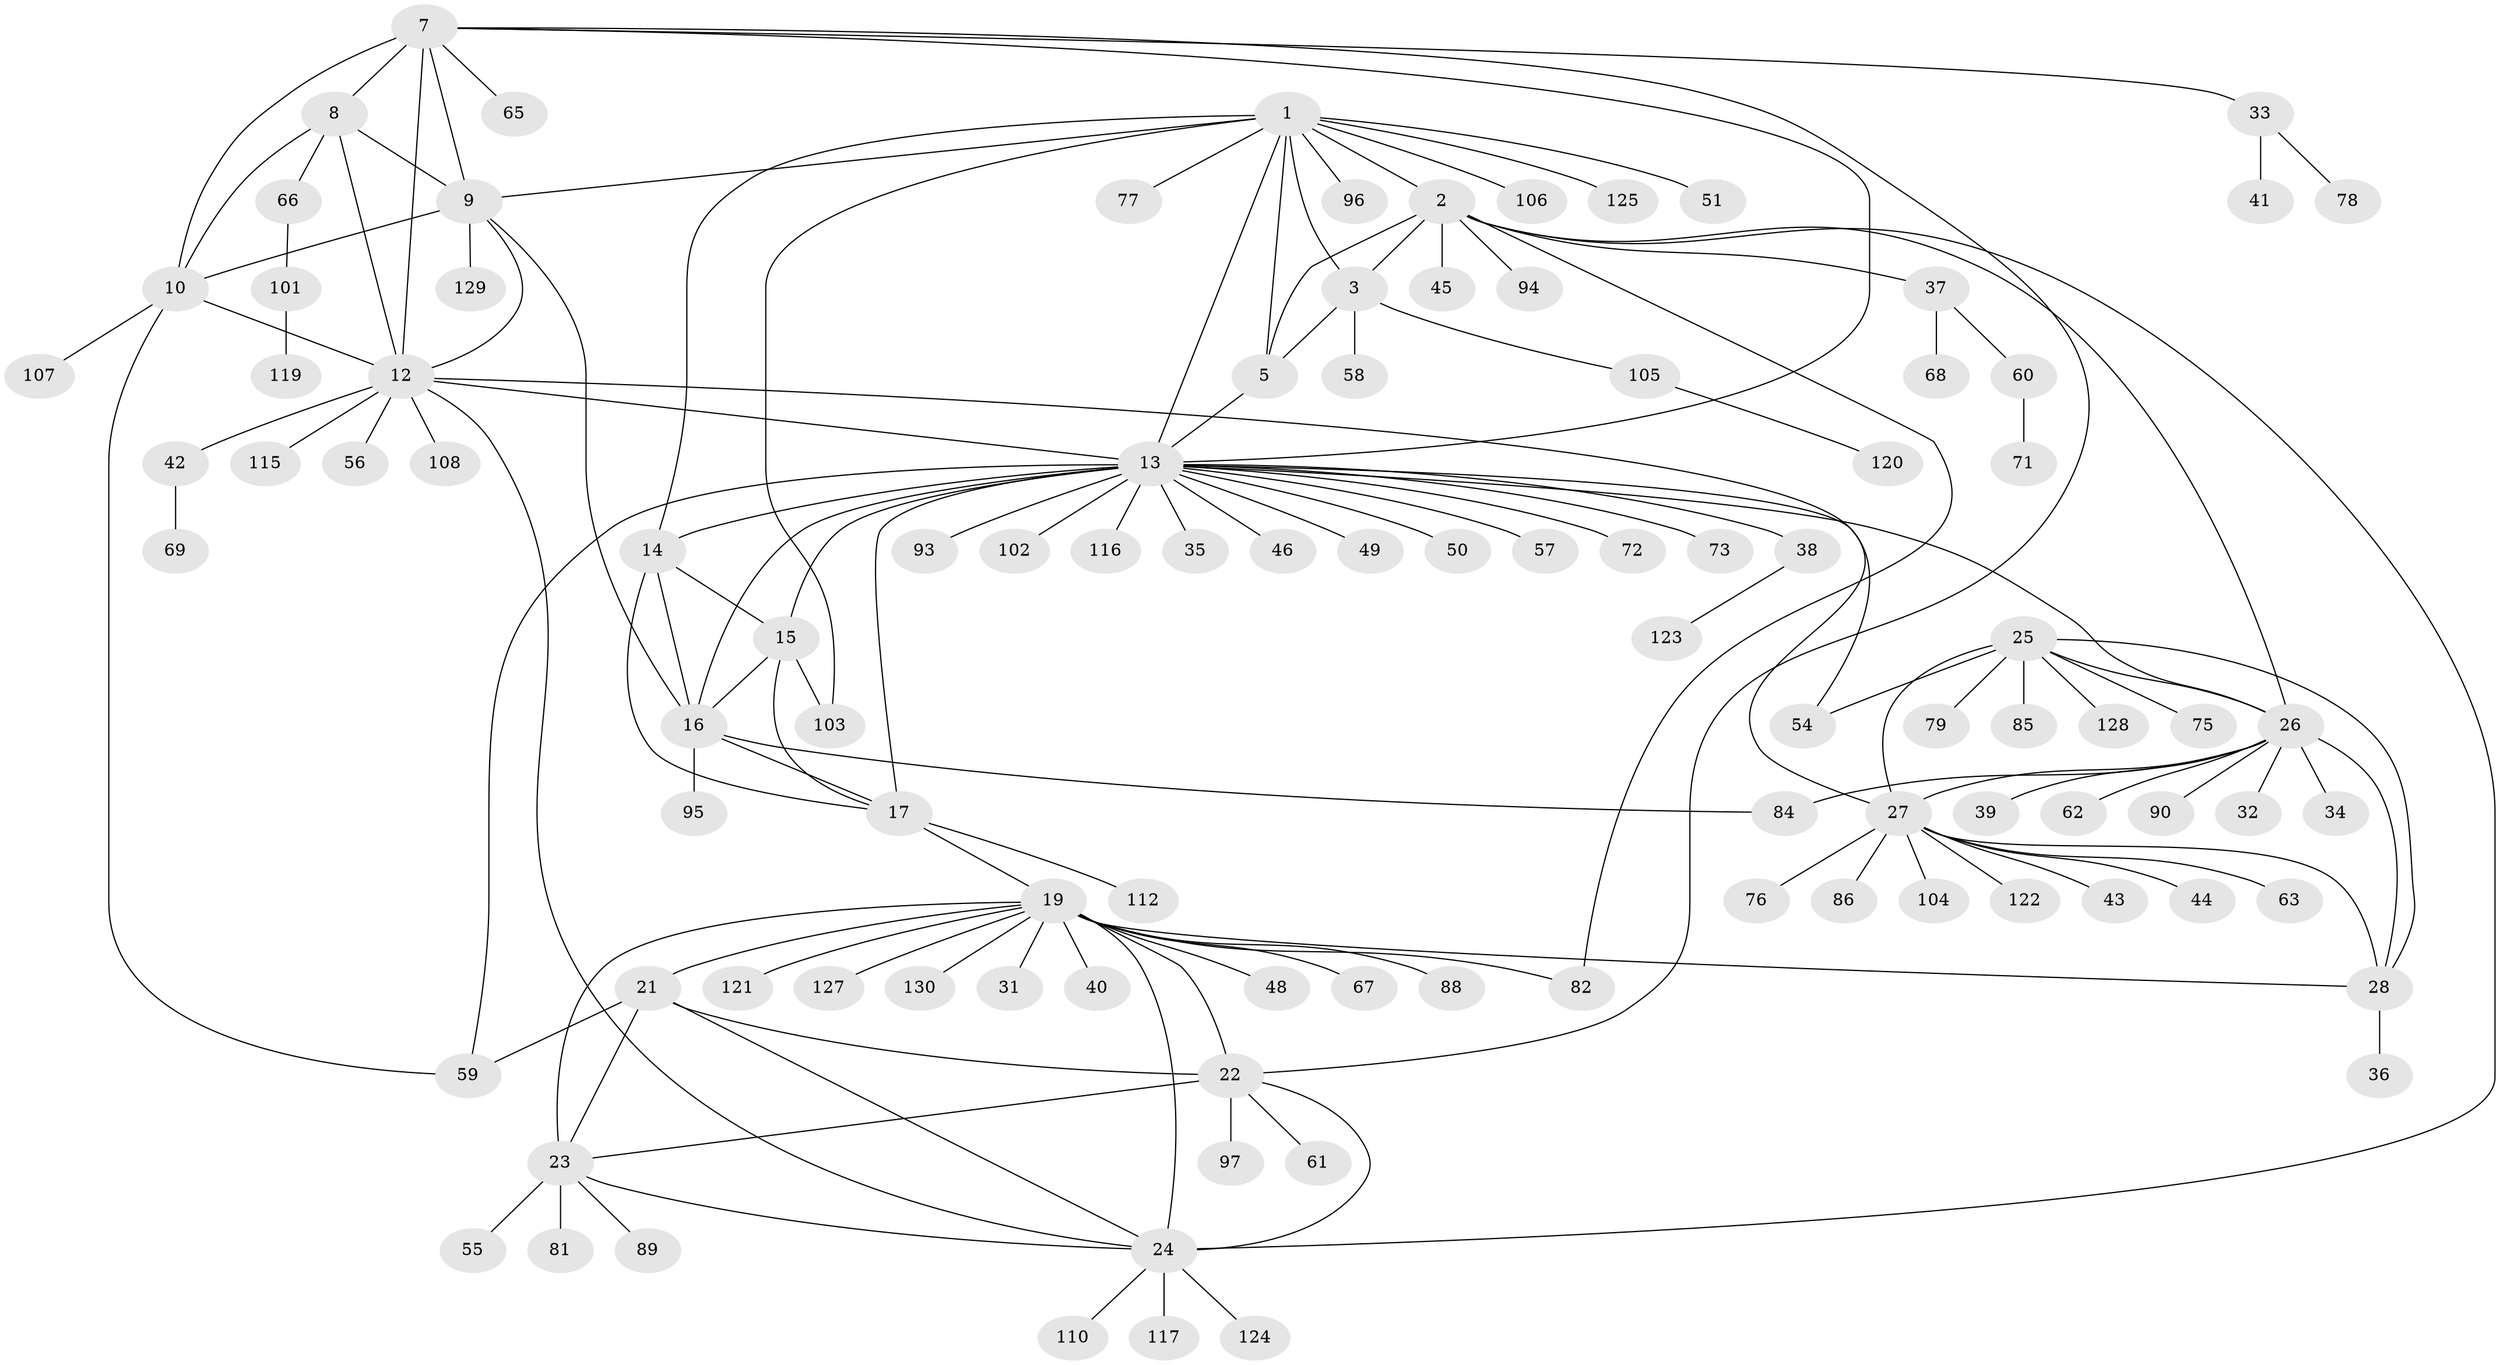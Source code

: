 // Generated by graph-tools (version 1.1) at 2025/24/03/03/25 07:24:11]
// undirected, 103 vertices, 143 edges
graph export_dot {
graph [start="1"]
  node [color=gray90,style=filled];
  1 [super="+6"];
  2 [super="+4"];
  3;
  5 [super="+131"];
  7 [super="+11"];
  8 [super="+100"];
  9 [super="+118"];
  10;
  12 [super="+52"];
  13 [super="+18"];
  14 [super="+64"];
  15 [super="+53"];
  16 [super="+47"];
  17;
  19 [super="+20"];
  21 [super="+99"];
  22 [super="+83"];
  23 [super="+70"];
  24 [super="+80"];
  25 [super="+109"];
  26 [super="+29"];
  27 [super="+30"];
  28 [super="+126"];
  31;
  32;
  33 [super="+74"];
  34;
  35;
  36;
  37;
  38;
  39;
  40;
  41;
  42 [super="+91"];
  43;
  44;
  45;
  46;
  48;
  49;
  50;
  51;
  54 [super="+113"];
  55;
  56;
  57;
  58;
  59 [super="+111"];
  60;
  61;
  62;
  63;
  65;
  66 [super="+92"];
  67;
  68;
  69;
  71;
  72;
  73;
  75;
  76;
  77;
  78;
  79;
  81;
  82;
  84 [super="+87"];
  85;
  86;
  88 [super="+98"];
  89;
  90;
  93;
  94;
  95;
  96;
  97;
  101;
  102;
  103 [super="+114"];
  104;
  105;
  106;
  107;
  108;
  110;
  112;
  115;
  116;
  117;
  119;
  120;
  121;
  122;
  123;
  124;
  125;
  127;
  128;
  129;
  130;
  1 -- 2 [weight=4];
  1 -- 3 [weight=2];
  1 -- 5 [weight=2];
  1 -- 9;
  1 -- 103;
  1 -- 96;
  1 -- 106;
  1 -- 77;
  1 -- 51;
  1 -- 125;
  1 -- 13;
  1 -- 14;
  2 -- 3 [weight=2];
  2 -- 5 [weight=2];
  2 -- 37;
  2 -- 45;
  2 -- 94;
  2 -- 82;
  2 -- 24;
  2 -- 26;
  3 -- 5;
  3 -- 58;
  3 -- 105;
  5 -- 13;
  7 -- 8 [weight=2];
  7 -- 9 [weight=2];
  7 -- 10 [weight=2];
  7 -- 12 [weight=2];
  7 -- 22;
  7 -- 65;
  7 -- 33;
  7 -- 13;
  8 -- 9;
  8 -- 10;
  8 -- 12;
  8 -- 66;
  9 -- 10;
  9 -- 12;
  9 -- 129;
  9 -- 16;
  10 -- 12;
  10 -- 59;
  10 -- 107;
  12 -- 27;
  12 -- 42;
  12 -- 56;
  12 -- 108;
  12 -- 115;
  12 -- 13;
  12 -- 24;
  13 -- 14 [weight=2];
  13 -- 15 [weight=2];
  13 -- 16 [weight=2];
  13 -- 17 [weight=2];
  13 -- 26;
  13 -- 35;
  13 -- 38;
  13 -- 46;
  13 -- 49;
  13 -- 54;
  13 -- 72;
  13 -- 73;
  13 -- 93;
  13 -- 102;
  13 -- 116;
  13 -- 50;
  13 -- 57;
  13 -- 59;
  14 -- 15;
  14 -- 16;
  14 -- 17;
  15 -- 16;
  15 -- 17;
  15 -- 103;
  16 -- 17;
  16 -- 84;
  16 -- 95;
  17 -- 19;
  17 -- 112;
  19 -- 21 [weight=2];
  19 -- 22 [weight=2];
  19 -- 23 [weight=2];
  19 -- 24 [weight=2];
  19 -- 31;
  19 -- 40;
  19 -- 48;
  19 -- 67;
  19 -- 82;
  19 -- 88;
  19 -- 130;
  19 -- 121;
  19 -- 28;
  19 -- 127;
  21 -- 22;
  21 -- 23;
  21 -- 24;
  21 -- 59;
  22 -- 23;
  22 -- 24;
  22 -- 61;
  22 -- 97;
  23 -- 24;
  23 -- 55;
  23 -- 81;
  23 -- 89;
  24 -- 110;
  24 -- 117;
  24 -- 124;
  25 -- 26 [weight=2];
  25 -- 27 [weight=2];
  25 -- 28;
  25 -- 54;
  25 -- 75;
  25 -- 79;
  25 -- 85;
  25 -- 128;
  26 -- 27 [weight=4];
  26 -- 28 [weight=2];
  26 -- 32;
  26 -- 34;
  26 -- 62;
  26 -- 84;
  26 -- 90;
  26 -- 39;
  27 -- 28 [weight=2];
  27 -- 43;
  27 -- 44;
  27 -- 63;
  27 -- 76;
  27 -- 104;
  27 -- 122;
  27 -- 86;
  28 -- 36;
  33 -- 41;
  33 -- 78;
  37 -- 60;
  37 -- 68;
  38 -- 123;
  42 -- 69;
  60 -- 71;
  66 -- 101;
  101 -- 119;
  105 -- 120;
}
